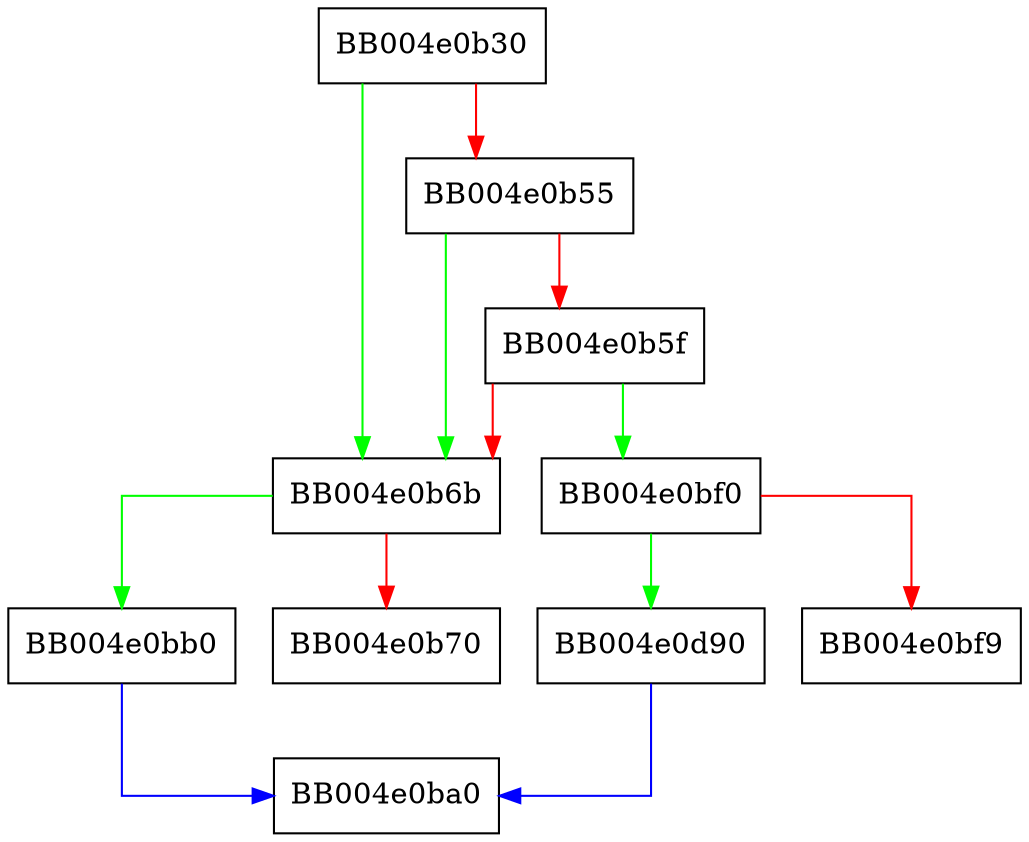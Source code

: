 digraph ossl_statem_client_write_transition {
  node [shape="box"];
  graph [splines=ortho];
  BB004e0b30 -> BB004e0b6b [color="green"];
  BB004e0b30 -> BB004e0b55 [color="red"];
  BB004e0b55 -> BB004e0b6b [color="green"];
  BB004e0b55 -> BB004e0b5f [color="red"];
  BB004e0b5f -> BB004e0bf0 [color="green"];
  BB004e0b5f -> BB004e0b6b [color="red"];
  BB004e0b6b -> BB004e0bb0 [color="green"];
  BB004e0b6b -> BB004e0b70 [color="red"];
  BB004e0bb0 -> BB004e0ba0 [color="blue"];
  BB004e0bf0 -> BB004e0d90 [color="green"];
  BB004e0bf0 -> BB004e0bf9 [color="red"];
  BB004e0d90 -> BB004e0ba0 [color="blue"];
}
